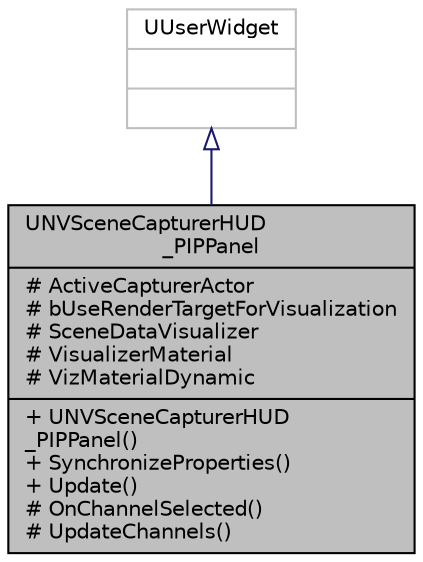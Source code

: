 digraph "UNVSceneCapturerHUD_PIPPanel"
{
  edge [fontname="Helvetica",fontsize="10",labelfontname="Helvetica",labelfontsize="10"];
  node [fontname="Helvetica",fontsize="10",shape=record];
  Node1 [label="{UNVSceneCapturerHUD\l_PIPPanel\n|# ActiveCapturerActor\l# bUseRenderTargetForVisualization\l# SceneDataVisualizer\l# VisualizerMaterial\l# VizMaterialDynamic\l|+ UNVSceneCapturerHUD\l_PIPPanel()\l+ SynchronizeProperties()\l+ Update()\l# OnChannelSelected()\l# UpdateChannels()\l}",height=0.2,width=0.4,color="black", fillcolor="grey75", style="filled", fontcolor="black"];
  Node2 -> Node1 [dir="back",color="midnightblue",fontsize="10",style="solid",arrowtail="onormal",fontname="Helvetica"];
  Node2 [label="{UUserWidget\n||}",height=0.2,width=0.4,color="grey75", fillcolor="white", style="filled"];
}
